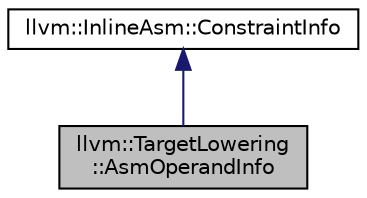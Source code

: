 digraph "llvm::TargetLowering::AsmOperandInfo"
{
 // LATEX_PDF_SIZE
  bgcolor="transparent";
  edge [fontname="Helvetica",fontsize="10",labelfontname="Helvetica",labelfontsize="10"];
  node [fontname="Helvetica",fontsize="10",shape=record];
  Node1 [label="llvm::TargetLowering\l::AsmOperandInfo",height=0.2,width=0.4,color="black", fillcolor="grey75", style="filled", fontcolor="black",tooltip="This contains information for each constraint that we are lowering."];
  Node2 -> Node1 [dir="back",color="midnightblue",fontsize="10",style="solid",fontname="Helvetica"];
  Node2 [label="llvm::InlineAsm::ConstraintInfo",height=0.2,width=0.4,color="black",URL="$structllvm_1_1InlineAsm_1_1ConstraintInfo.html",tooltip=" "];
}
